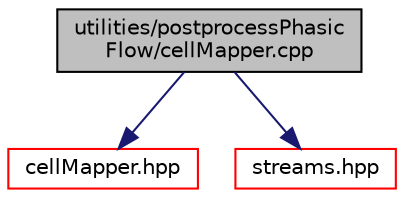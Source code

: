 digraph "utilities/postprocessPhasicFlow/cellMapper.cpp"
{
 // LATEX_PDF_SIZE
  edge [fontname="Helvetica",fontsize="10",labelfontname="Helvetica",labelfontsize="10"];
  node [fontname="Helvetica",fontsize="10",shape=record];
  Node1 [label="utilities/postprocessPhasic\lFlow/cellMapper.cpp",height=0.2,width=0.4,color="black", fillcolor="grey75", style="filled", fontcolor="black",tooltip=" "];
  Node1 -> Node2 [color="midnightblue",fontsize="10",style="solid",fontname="Helvetica"];
  Node2 [label="cellMapper.hpp",height=0.2,width=0.4,color="red", fillcolor="white", style="filled",URL="$cellMapper_8hpp.html",tooltip=" "];
  Node1 -> Node90 [color="midnightblue",fontsize="10",style="solid",fontname="Helvetica"];
  Node90 [label="streams.hpp",height=0.2,width=0.4,color="red", fillcolor="white", style="filled",URL="$streams_8hpp.html",tooltip=" "];
}
